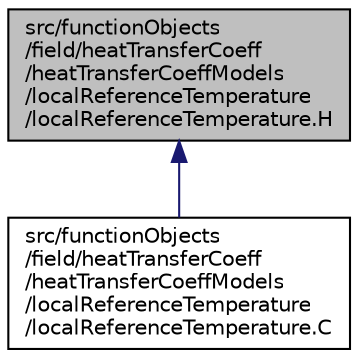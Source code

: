 digraph "src/functionObjects/field/heatTransferCoeff/heatTransferCoeffModels/localReferenceTemperature/localReferenceTemperature.H"
{
  bgcolor="transparent";
  edge [fontname="Helvetica",fontsize="10",labelfontname="Helvetica",labelfontsize="10"];
  node [fontname="Helvetica",fontsize="10",shape=record];
  Node1 [label="src/functionObjects\l/field/heatTransferCoeff\l/heatTransferCoeffModels\l/localReferenceTemperature\l/localReferenceTemperature.H",height=0.2,width=0.4,color="black", fillcolor="grey75", style="filled" fontcolor="black"];
  Node1 -> Node2 [dir="back",color="midnightblue",fontsize="10",style="solid",fontname="Helvetica"];
  Node2 [label="src/functionObjects\l/field/heatTransferCoeff\l/heatTransferCoeffModels\l/localReferenceTemperature\l/localReferenceTemperature.C",height=0.2,width=0.4,color="black",URL="$localReferenceTemperature_8C.html"];
}
